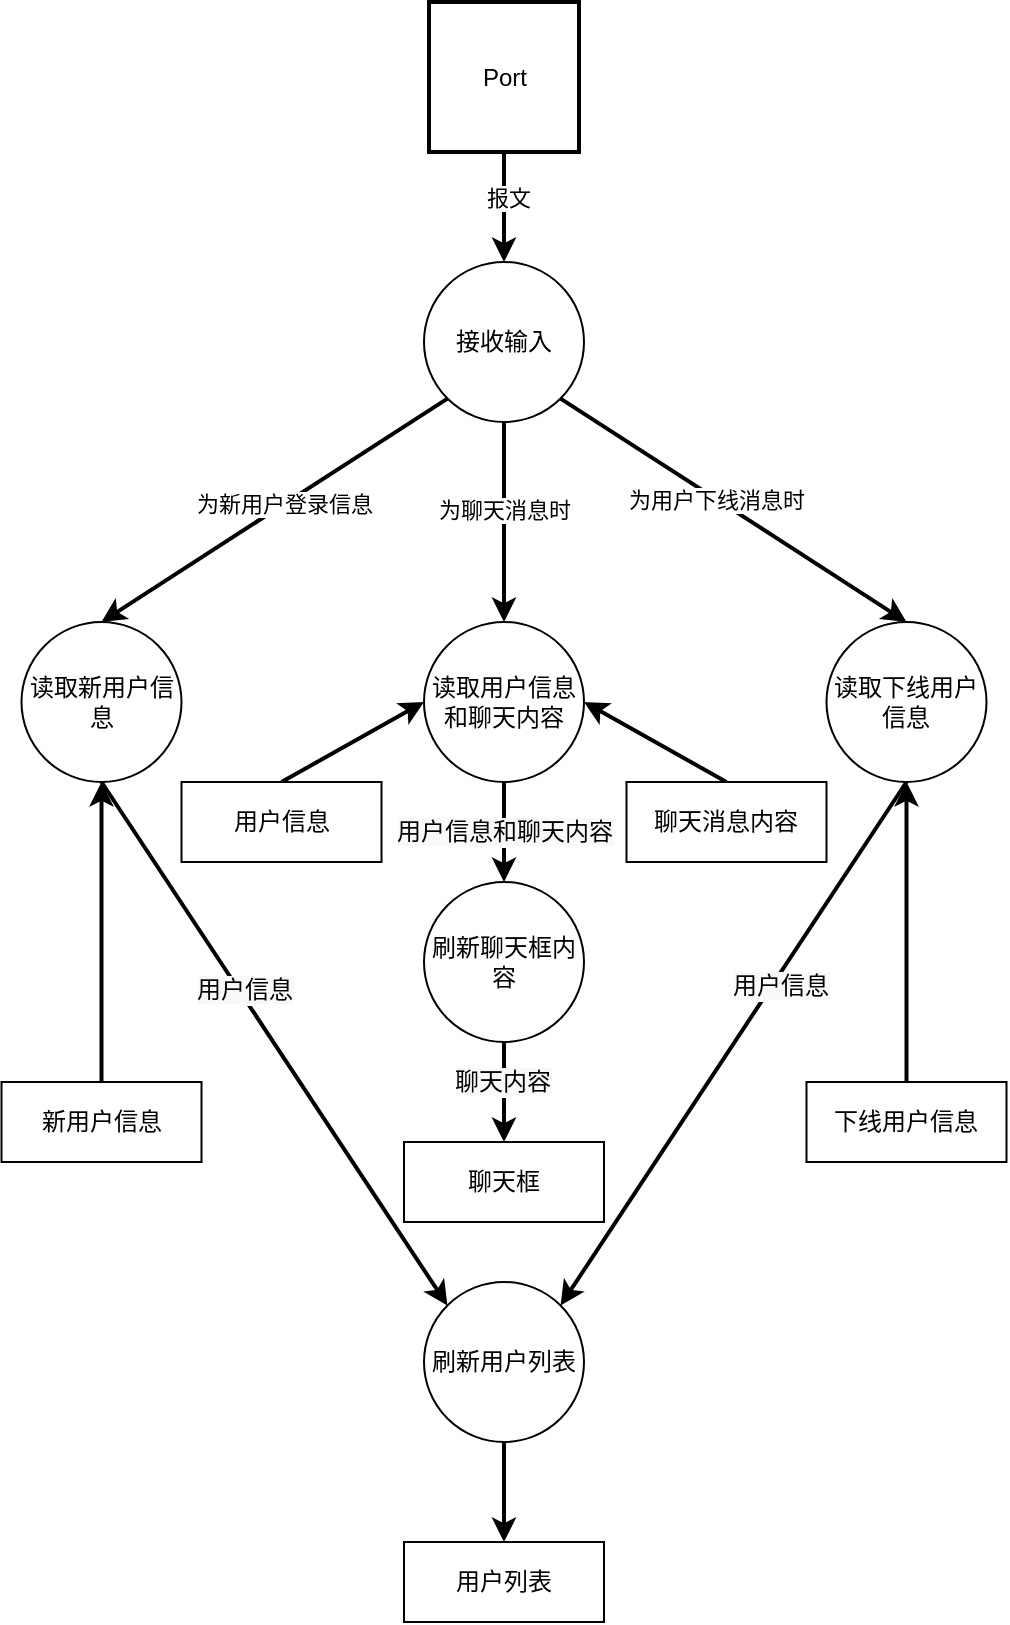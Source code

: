 <mxfile version="16.4.0" type="device"><diagram id="8NvMZGEPMHeAcUBpMYhs" name="第 1 页"><mxGraphModel dx="921" dy="1515" grid="1" gridSize="10" guides="1" tooltips="1" connect="1" arrows="1" fold="1" page="1" pageScale="1" pageWidth="1169" pageHeight="827" math="0" shadow="0"><root><mxCell id="0"/><mxCell id="1" parent="0"/><mxCell id="vtGmokjEL-YvFN5eq_uG-36" style="edgeStyle=none;rounded=0;orthogonalLoop=1;jettySize=auto;html=1;exitX=0.5;exitY=1;exitDx=0;exitDy=0;entryX=0.5;entryY=0;entryDx=0;entryDy=0;strokeWidth=2;" edge="1" parent="1" source="vtGmokjEL-YvFN5eq_uG-1" target="vtGmokjEL-YvFN5eq_uG-2"><mxGeometry relative="1" as="geometry"/></mxCell><mxCell id="vtGmokjEL-YvFN5eq_uG-37" value="报文" style="edgeLabel;html=1;align=center;verticalAlign=middle;resizable=0;points=[];" vertex="1" connectable="0" parent="vtGmokjEL-YvFN5eq_uG-36"><mxGeometry x="-0.185" y="2" relative="1" as="geometry"><mxPoint as="offset"/></mxGeometry></mxCell><mxCell id="vtGmokjEL-YvFN5eq_uG-1" value="Port" style="rounded=0;whiteSpace=wrap;html=1;strokeWidth=2;" vertex="1" parent="1"><mxGeometry x="362.5" y="-60" width="75" height="75" as="geometry"/></mxCell><mxCell id="vtGmokjEL-YvFN5eq_uG-10" style="rounded=0;orthogonalLoop=1;jettySize=auto;html=1;exitX=0;exitY=1;exitDx=0;exitDy=0;strokeWidth=2;entryX=0.5;entryY=0;entryDx=0;entryDy=0;" edge="1" parent="1" source="vtGmokjEL-YvFN5eq_uG-2" target="vtGmokjEL-YvFN5eq_uG-3"><mxGeometry relative="1" as="geometry"/></mxCell><mxCell id="vtGmokjEL-YvFN5eq_uG-13" value="为新用户登录信息" style="edgeLabel;html=1;align=center;verticalAlign=middle;resizable=0;points=[];" vertex="1" connectable="0" parent="vtGmokjEL-YvFN5eq_uG-10"><mxGeometry x="-0.055" relative="1" as="geometry"><mxPoint as="offset"/></mxGeometry></mxCell><mxCell id="vtGmokjEL-YvFN5eq_uG-11" style="edgeStyle=none;rounded=0;orthogonalLoop=1;jettySize=auto;html=1;exitX=0.5;exitY=1;exitDx=0;exitDy=0;entryX=0.5;entryY=0;entryDx=0;entryDy=0;strokeWidth=2;" edge="1" parent="1" source="vtGmokjEL-YvFN5eq_uG-2" target="vtGmokjEL-YvFN5eq_uG-4"><mxGeometry relative="1" as="geometry"/></mxCell><mxCell id="vtGmokjEL-YvFN5eq_uG-14" value="为聊天消息时" style="edgeLabel;html=1;align=center;verticalAlign=middle;resizable=0;points=[];" vertex="1" connectable="0" parent="vtGmokjEL-YvFN5eq_uG-11"><mxGeometry x="-0.119" relative="1" as="geometry"><mxPoint as="offset"/></mxGeometry></mxCell><mxCell id="vtGmokjEL-YvFN5eq_uG-12" style="edgeStyle=none;rounded=0;orthogonalLoop=1;jettySize=auto;html=1;exitX=1;exitY=1;exitDx=0;exitDy=0;entryX=0.5;entryY=0;entryDx=0;entryDy=0;strokeWidth=2;" edge="1" parent="1" source="vtGmokjEL-YvFN5eq_uG-2" target="vtGmokjEL-YvFN5eq_uG-6"><mxGeometry relative="1" as="geometry"/></mxCell><mxCell id="vtGmokjEL-YvFN5eq_uG-15" value="为用户下线消息时" style="edgeLabel;html=1;align=center;verticalAlign=middle;resizable=0;points=[];" vertex="1" connectable="0" parent="vtGmokjEL-YvFN5eq_uG-12"><mxGeometry x="-0.107" relative="1" as="geometry"><mxPoint y="1" as="offset"/></mxGeometry></mxCell><mxCell id="vtGmokjEL-YvFN5eq_uG-2" value="接收输入" style="ellipse;whiteSpace=wrap;html=1;aspect=fixed;" vertex="1" parent="1"><mxGeometry x="360" y="70" width="80" height="80" as="geometry"/></mxCell><mxCell id="vtGmokjEL-YvFN5eq_uG-17" style="edgeStyle=none;rounded=0;orthogonalLoop=1;jettySize=auto;html=1;exitX=0.5;exitY=1;exitDx=0;exitDy=0;entryX=0;entryY=0;entryDx=0;entryDy=0;strokeWidth=2;" edge="1" parent="1" source="vtGmokjEL-YvFN5eq_uG-3" target="vtGmokjEL-YvFN5eq_uG-5"><mxGeometry relative="1" as="geometry"/></mxCell><mxCell id="vtGmokjEL-YvFN5eq_uG-35" value="&lt;span style=&quot;font-size: 12px ; background-color: rgb(248 , 249 , 250)&quot;&gt;用户信息&lt;/span&gt;" style="edgeLabel;html=1;align=center;verticalAlign=middle;resizable=0;points=[];" vertex="1" connectable="0" parent="vtGmokjEL-YvFN5eq_uG-17"><mxGeometry x="-0.2" y="2" relative="1" as="geometry"><mxPoint as="offset"/></mxGeometry></mxCell><mxCell id="vtGmokjEL-YvFN5eq_uG-3" value="读取新用户信息" style="ellipse;whiteSpace=wrap;html=1;aspect=fixed;" vertex="1" parent="1"><mxGeometry x="158.75" y="250" width="80" height="80" as="geometry"/></mxCell><mxCell id="vtGmokjEL-YvFN5eq_uG-29" value="&lt;span style=&quot;font-size: 12px ; background-color: rgb(248 , 249 , 250)&quot;&gt;用户信息和聊天内容&lt;/span&gt;" style="edgeStyle=none;rounded=0;orthogonalLoop=1;jettySize=auto;html=1;strokeWidth=2;" edge="1" parent="1" source="vtGmokjEL-YvFN5eq_uG-4" target="vtGmokjEL-YvFN5eq_uG-28"><mxGeometry relative="1" as="geometry"/></mxCell><mxCell id="vtGmokjEL-YvFN5eq_uG-4" value="读取用户信息和聊天内容" style="ellipse;whiteSpace=wrap;html=1;aspect=fixed;" vertex="1" parent="1"><mxGeometry x="360" y="250" width="80" height="80" as="geometry"/></mxCell><mxCell id="vtGmokjEL-YvFN5eq_uG-22" value="" style="edgeStyle=none;rounded=0;orthogonalLoop=1;jettySize=auto;html=1;strokeWidth=2;" edge="1" parent="1" source="vtGmokjEL-YvFN5eq_uG-5" target="vtGmokjEL-YvFN5eq_uG-21"><mxGeometry relative="1" as="geometry"/></mxCell><mxCell id="vtGmokjEL-YvFN5eq_uG-5" value="刷新用户列表" style="ellipse;whiteSpace=wrap;html=1;aspect=fixed;" vertex="1" parent="1"><mxGeometry x="360" y="580" width="80" height="80" as="geometry"/></mxCell><mxCell id="vtGmokjEL-YvFN5eq_uG-16" style="edgeStyle=none;rounded=0;orthogonalLoop=1;jettySize=auto;html=1;exitX=0.5;exitY=1;exitDx=0;exitDy=0;entryX=1;entryY=0;entryDx=0;entryDy=0;strokeWidth=2;" edge="1" parent="1" source="vtGmokjEL-YvFN5eq_uG-6" target="vtGmokjEL-YvFN5eq_uG-5"><mxGeometry relative="1" as="geometry"/></mxCell><mxCell id="vtGmokjEL-YvFN5eq_uG-34" value="&lt;span style=&quot;font-size: 12px ; background-color: rgb(248 , 249 , 250)&quot;&gt;用户信息&lt;/span&gt;" style="edgeLabel;html=1;align=center;verticalAlign=middle;resizable=0;points=[];" vertex="1" connectable="0" parent="vtGmokjEL-YvFN5eq_uG-16"><mxGeometry x="-0.239" y="3" relative="1" as="geometry"><mxPoint as="offset"/></mxGeometry></mxCell><mxCell id="vtGmokjEL-YvFN5eq_uG-6" value="读取下线用户信息" style="ellipse;whiteSpace=wrap;html=1;aspect=fixed;" vertex="1" parent="1"><mxGeometry x="561.25" y="250" width="80" height="80" as="geometry"/></mxCell><mxCell id="vtGmokjEL-YvFN5eq_uG-20" value="" style="edgeStyle=none;rounded=0;orthogonalLoop=1;jettySize=auto;html=1;strokeWidth=2;" edge="1" parent="1" source="vtGmokjEL-YvFN5eq_uG-19" target="vtGmokjEL-YvFN5eq_uG-3"><mxGeometry relative="1" as="geometry"/></mxCell><mxCell id="vtGmokjEL-YvFN5eq_uG-19" value="新用户信息" style="rounded=0;whiteSpace=wrap;html=1;glass=0;" vertex="1" parent="1"><mxGeometry x="148.75" y="480" width="100" height="40" as="geometry"/></mxCell><mxCell id="vtGmokjEL-YvFN5eq_uG-21" value="用户列表" style="rounded=0;whiteSpace=wrap;html=1;glass=0;" vertex="1" parent="1"><mxGeometry x="350" y="710" width="100" height="40" as="geometry"/></mxCell><mxCell id="vtGmokjEL-YvFN5eq_uG-25" style="edgeStyle=none;rounded=0;orthogonalLoop=1;jettySize=auto;html=1;exitX=0.5;exitY=0;exitDx=0;exitDy=0;entryX=0;entryY=0.5;entryDx=0;entryDy=0;strokeWidth=2;" edge="1" parent="1" source="vtGmokjEL-YvFN5eq_uG-23" target="vtGmokjEL-YvFN5eq_uG-4"><mxGeometry relative="1" as="geometry"/></mxCell><mxCell id="vtGmokjEL-YvFN5eq_uG-23" value="用户信息" style="rounded=0;whiteSpace=wrap;html=1;glass=0;" vertex="1" parent="1"><mxGeometry x="238.75" y="330" width="100" height="40" as="geometry"/></mxCell><mxCell id="vtGmokjEL-YvFN5eq_uG-26" style="edgeStyle=none;rounded=0;orthogonalLoop=1;jettySize=auto;html=1;exitX=0.5;exitY=0;exitDx=0;exitDy=0;entryX=1;entryY=0.5;entryDx=0;entryDy=0;strokeWidth=2;" edge="1" parent="1" source="vtGmokjEL-YvFN5eq_uG-24" target="vtGmokjEL-YvFN5eq_uG-4"><mxGeometry relative="1" as="geometry"/></mxCell><mxCell id="vtGmokjEL-YvFN5eq_uG-24" value="聊天消息内容" style="rounded=0;whiteSpace=wrap;html=1;glass=0;" vertex="1" parent="1"><mxGeometry x="461.25" y="330" width="100" height="40" as="geometry"/></mxCell><mxCell id="vtGmokjEL-YvFN5eq_uG-31" value="" style="edgeStyle=none;rounded=0;orthogonalLoop=1;jettySize=auto;html=1;strokeWidth=2;" edge="1" parent="1" source="vtGmokjEL-YvFN5eq_uG-28" target="vtGmokjEL-YvFN5eq_uG-30"><mxGeometry relative="1" as="geometry"/></mxCell><mxCell id="vtGmokjEL-YvFN5eq_uG-38" value="&lt;span style=&quot;font-size: 12px ; background-color: rgb(248 , 249 , 250)&quot;&gt;聊天内容&lt;/span&gt;" style="edgeLabel;html=1;align=center;verticalAlign=middle;resizable=0;points=[];" vertex="1" connectable="0" parent="vtGmokjEL-YvFN5eq_uG-31"><mxGeometry x="-0.221" y="-1" relative="1" as="geometry"><mxPoint as="offset"/></mxGeometry></mxCell><mxCell id="vtGmokjEL-YvFN5eq_uG-28" value="刷新聊天框内容" style="ellipse;whiteSpace=wrap;html=1;aspect=fixed;" vertex="1" parent="1"><mxGeometry x="360" y="380" width="80" height="80" as="geometry"/></mxCell><mxCell id="vtGmokjEL-YvFN5eq_uG-30" value="聊天框" style="rounded=0;whiteSpace=wrap;html=1;glass=0;" vertex="1" parent="1"><mxGeometry x="350" y="510" width="100" height="40" as="geometry"/></mxCell><mxCell id="vtGmokjEL-YvFN5eq_uG-33" value="" style="edgeStyle=none;rounded=0;orthogonalLoop=1;jettySize=auto;html=1;strokeWidth=2;" edge="1" parent="1" source="vtGmokjEL-YvFN5eq_uG-32" target="vtGmokjEL-YvFN5eq_uG-6"><mxGeometry relative="1" as="geometry"/></mxCell><mxCell id="vtGmokjEL-YvFN5eq_uG-32" value="下线用户信息" style="rounded=0;whiteSpace=wrap;html=1;glass=0;" vertex="1" parent="1"><mxGeometry x="551.25" y="480" width="100" height="40" as="geometry"/></mxCell></root></mxGraphModel></diagram></mxfile>